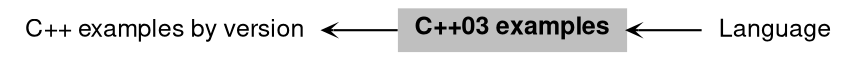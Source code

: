digraph "C++03 examples"
{
 // LATEX_PDF_SIZE
  bgcolor="transparent";
  edge [fontname="Helvetica,Arial,sans-serif",fontsize=15,labelfontsize=15 arrowhead=open arrowtail=open arrowsize=0.5];
  node [fontname="Helvetica,Arial,sans-serif",fontsize=15,fontsize=12 shape=plaintext];
  rankdir=LR;
  Node2 [label="C++ examples by version",height=0.2,width=0.4,color="black",URL="$group__CPP.html",tooltip="from recent to oldest"];
  Node1 [label=<<b>C++03 examples</b>>,height=0.2,width=0.4,color="black", fillcolor="grey75", style="filled", fontcolor="black",tooltip="C++03 / C++98."];
  Node3 [label="Language",height=0.2,width=0.4,color="black",URL="$group__lang03.html",tooltip=" "];
  Node2->Node1 [shape=plaintext, dir="back", style="solid"];
  Node1->Node3 [shape=plaintext, dir="back", style="solid"];
}
